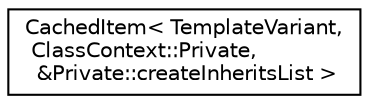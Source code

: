 digraph "Graphical Class Hierarchy"
{
 // LATEX_PDF_SIZE
  edge [fontname="Helvetica",fontsize="10",labelfontname="Helvetica",labelfontsize="10"];
  node [fontname="Helvetica",fontsize="10",shape=record];
  rankdir="LR";
  Node0 [label="CachedItem\< TemplateVariant,\l ClassContext::Private,\l &Private::createInheritsList \>",height=0.2,width=0.4,color="black", fillcolor="white", style="filled",URL="$classCachedItem.html",tooltip=" "];
}
